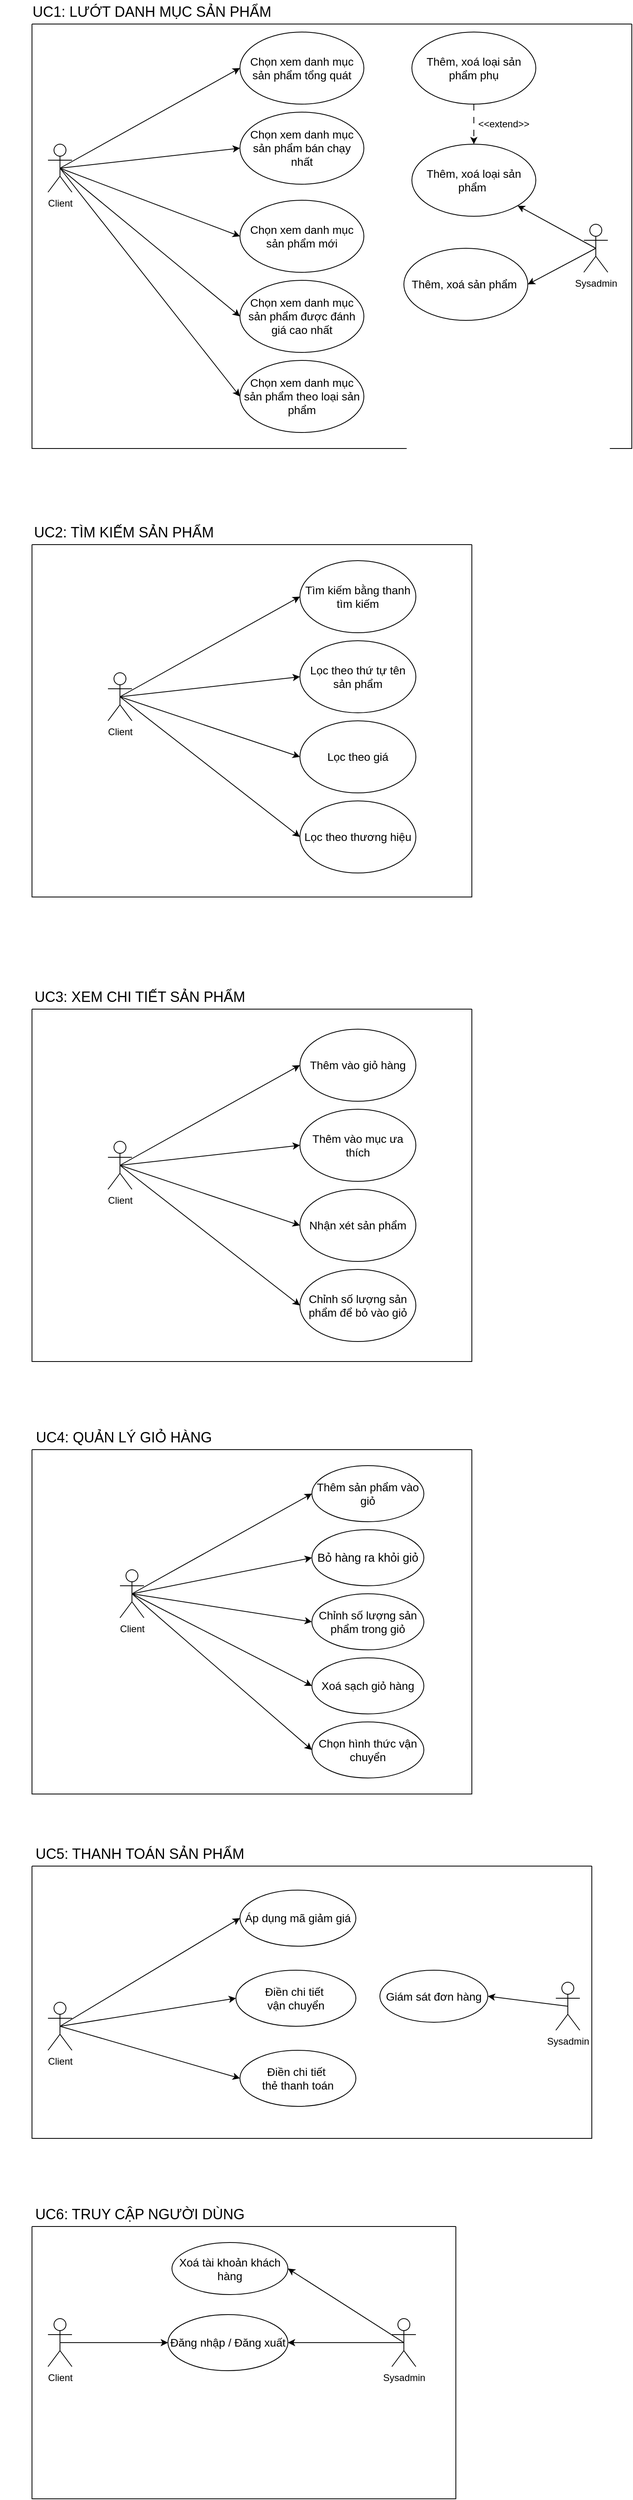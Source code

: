 <mxfile version="24.7.16">
  <diagram name="Page-1" id="LvXtny7HEHkpSI42lx_Y">
    <mxGraphModel dx="880" dy="1629" grid="1" gridSize="10" guides="1" tooltips="1" connect="1" arrows="1" fold="1" page="1" pageScale="1" pageWidth="850" pageHeight="1100" math="0" shadow="0">
      <root>
        <mxCell id="0" />
        <mxCell id="1" parent="0" />
        <mxCell id="e6VT9PuegIeBSxXCI6qS-4" value="" style="swimlane;startSize=0;" vertex="1" parent="1">
          <mxGeometry x="200" y="-100" width="750" height="530" as="geometry" />
        </mxCell>
        <mxCell id="e6VT9PuegIeBSxXCI6qS-1" value="Client" style="shape=umlActor;verticalLabelPosition=bottom;verticalAlign=top;html=1;outlineConnect=0;" vertex="1" parent="e6VT9PuegIeBSxXCI6qS-4">
          <mxGeometry x="20" y="150" width="30" height="60" as="geometry" />
        </mxCell>
        <mxCell id="e6VT9PuegIeBSxXCI6qS-5" value="&lt;font style=&quot;font-size: 14px;&quot;&gt;Chọn xem danh mục sản phẩm tổng quát&lt;/font&gt;" style="ellipse;whiteSpace=wrap;html=1;" vertex="1" parent="e6VT9PuegIeBSxXCI6qS-4">
          <mxGeometry x="260" y="10" width="155" height="90" as="geometry" />
        </mxCell>
        <mxCell id="e6VT9PuegIeBSxXCI6qS-6" value="&lt;font style=&quot;font-size: 14px;&quot;&gt;Chọn xem danh mục sản phẩm bán chạy nhất&lt;/font&gt;" style="ellipse;whiteSpace=wrap;html=1;" vertex="1" parent="e6VT9PuegIeBSxXCI6qS-4">
          <mxGeometry x="260" y="110" width="155" height="90" as="geometry" />
        </mxCell>
        <mxCell id="e6VT9PuegIeBSxXCI6qS-7" value="&lt;font style=&quot;font-size: 14px;&quot;&gt;Chọn xem danh mục sản phẩm mới&lt;/font&gt;" style="ellipse;whiteSpace=wrap;html=1;" vertex="1" parent="e6VT9PuegIeBSxXCI6qS-4">
          <mxGeometry x="260" y="220" width="155" height="90" as="geometry" />
        </mxCell>
        <mxCell id="e6VT9PuegIeBSxXCI6qS-12" value="&lt;font style=&quot;font-size: 14px;&quot;&gt;Chọn xem danh mục sản phẩm được đánh giá cao nhất&lt;/font&gt;" style="ellipse;whiteSpace=wrap;html=1;" vertex="1" parent="e6VT9PuegIeBSxXCI6qS-4">
          <mxGeometry x="260" y="320" width="155" height="90" as="geometry" />
        </mxCell>
        <mxCell id="e6VT9PuegIeBSxXCI6qS-9" value="" style="endArrow=classic;html=1;rounded=0;exitX=0.5;exitY=0.5;exitDx=0;exitDy=0;exitPerimeter=0;entryX=0;entryY=0.5;entryDx=0;entryDy=0;" edge="1" parent="e6VT9PuegIeBSxXCI6qS-4" source="e6VT9PuegIeBSxXCI6qS-1" target="e6VT9PuegIeBSxXCI6qS-5">
          <mxGeometry width="50" height="50" relative="1" as="geometry">
            <mxPoint x="200" y="180" as="sourcePoint" />
            <mxPoint x="250" y="130" as="targetPoint" />
          </mxGeometry>
        </mxCell>
        <mxCell id="e6VT9PuegIeBSxXCI6qS-10" value="" style="endArrow=classic;html=1;rounded=0;exitX=0.5;exitY=0.5;exitDx=0;exitDy=0;exitPerimeter=0;entryX=0;entryY=0.5;entryDx=0;entryDy=0;" edge="1" parent="e6VT9PuegIeBSxXCI6qS-4" source="e6VT9PuegIeBSxXCI6qS-1" target="e6VT9PuegIeBSxXCI6qS-6">
          <mxGeometry width="50" height="50" relative="1" as="geometry">
            <mxPoint x="45" y="190" as="sourcePoint" />
            <mxPoint x="270" y="80" as="targetPoint" />
          </mxGeometry>
        </mxCell>
        <mxCell id="e6VT9PuegIeBSxXCI6qS-11" value="" style="endArrow=classic;html=1;rounded=0;entryX=0;entryY=0.5;entryDx=0;entryDy=0;exitX=0.5;exitY=0.5;exitDx=0;exitDy=0;exitPerimeter=0;" edge="1" parent="e6VT9PuegIeBSxXCI6qS-4" source="e6VT9PuegIeBSxXCI6qS-1" target="e6VT9PuegIeBSxXCI6qS-7">
          <mxGeometry width="50" height="50" relative="1" as="geometry">
            <mxPoint x="45" y="190" as="sourcePoint" />
            <mxPoint x="270" y="210" as="targetPoint" />
          </mxGeometry>
        </mxCell>
        <mxCell id="e6VT9PuegIeBSxXCI6qS-13" value="" style="endArrow=classic;html=1;rounded=0;entryX=0;entryY=0.5;entryDx=0;entryDy=0;exitX=0.5;exitY=0.5;exitDx=0;exitDy=0;exitPerimeter=0;" edge="1" parent="e6VT9PuegIeBSxXCI6qS-4" source="e6VT9PuegIeBSxXCI6qS-1" target="e6VT9PuegIeBSxXCI6qS-12">
          <mxGeometry width="50" height="50" relative="1" as="geometry">
            <mxPoint x="45" y="190" as="sourcePoint" />
            <mxPoint x="260" y="355" as="targetPoint" />
          </mxGeometry>
        </mxCell>
        <mxCell id="e6VT9PuegIeBSxXCI6qS-67" value="Sysadmin" style="shape=umlActor;verticalLabelPosition=bottom;verticalAlign=top;html=1;outlineConnect=0;" vertex="1" parent="e6VT9PuegIeBSxXCI6qS-4">
          <mxGeometry x="690" y="250" width="30" height="60" as="geometry" />
        </mxCell>
        <mxCell id="e6VT9PuegIeBSxXCI6qS-68" value="&lt;font style=&quot;font-size: 14px;&quot;&gt;Chọn xem danh mục sản phẩm theo loại sản phẩm&lt;/font&gt;" style="ellipse;whiteSpace=wrap;html=1;" vertex="1" parent="e6VT9PuegIeBSxXCI6qS-4">
          <mxGeometry x="260" y="420" width="155" height="90" as="geometry" />
        </mxCell>
        <mxCell id="e6VT9PuegIeBSxXCI6qS-69" value="" style="endArrow=classic;html=1;rounded=0;exitX=0.5;exitY=0.5;exitDx=0;exitDy=0;exitPerimeter=0;entryX=0;entryY=0.5;entryDx=0;entryDy=0;" edge="1" parent="e6VT9PuegIeBSxXCI6qS-4" source="e6VT9PuegIeBSxXCI6qS-1" target="e6VT9PuegIeBSxXCI6qS-68">
          <mxGeometry width="50" height="50" relative="1" as="geometry">
            <mxPoint x="45" y="190" as="sourcePoint" />
            <mxPoint x="270" y="375" as="targetPoint" />
          </mxGeometry>
        </mxCell>
        <mxCell id="e6VT9PuegIeBSxXCI6qS-70" value="&lt;font style=&quot;font-size: 14px;&quot;&gt;Thêm, xoá loại sản phẩm&amp;nbsp;&lt;/font&gt;" style="ellipse;whiteSpace=wrap;html=1;" vertex="1" parent="e6VT9PuegIeBSxXCI6qS-4">
          <mxGeometry x="475" y="150" width="155" height="90" as="geometry" />
        </mxCell>
        <mxCell id="e6VT9PuegIeBSxXCI6qS-71" value="&lt;font style=&quot;font-size: 14px;&quot;&gt;Thêm, xoá loại sản phẩm phụ&lt;/font&gt;" style="ellipse;whiteSpace=wrap;html=1;" vertex="1" parent="e6VT9PuegIeBSxXCI6qS-4">
          <mxGeometry x="475" y="10" width="155" height="90" as="geometry" />
        </mxCell>
        <mxCell id="e6VT9PuegIeBSxXCI6qS-72" value="" style="endArrow=classic;html=1;rounded=0;exitX=0.5;exitY=1;exitDx=0;exitDy=0;entryX=0.5;entryY=0;entryDx=0;entryDy=0;dashed=1;dashPattern=8 8;" edge="1" parent="e6VT9PuegIeBSxXCI6qS-4" source="e6VT9PuegIeBSxXCI6qS-71" target="e6VT9PuegIeBSxXCI6qS-70">
          <mxGeometry width="50" height="50" relative="1" as="geometry">
            <mxPoint x="530" y="260" as="sourcePoint" />
            <mxPoint x="580" y="210" as="targetPoint" />
          </mxGeometry>
        </mxCell>
        <mxCell id="e6VT9PuegIeBSxXCI6qS-73" value="&amp;lt;&amp;lt;extend&amp;gt;&amp;gt;" style="text;html=1;align=center;verticalAlign=middle;whiteSpace=wrap;rounded=0;" vertex="1" parent="e6VT9PuegIeBSxXCI6qS-4">
          <mxGeometry x="560" y="110" width="60" height="30" as="geometry" />
        </mxCell>
        <mxCell id="e6VT9PuegIeBSxXCI6qS-74" value="" style="endArrow=classic;html=1;rounded=0;exitX=0.5;exitY=0.5;exitDx=0;exitDy=0;exitPerimeter=0;entryX=1;entryY=1;entryDx=0;entryDy=0;" edge="1" parent="e6VT9PuegIeBSxXCI6qS-4" source="e6VT9PuegIeBSxXCI6qS-67" target="e6VT9PuegIeBSxXCI6qS-70">
          <mxGeometry width="50" height="50" relative="1" as="geometry">
            <mxPoint x="520" y="280" as="sourcePoint" />
            <mxPoint x="570" y="230" as="targetPoint" />
          </mxGeometry>
        </mxCell>
        <mxCell id="e6VT9PuegIeBSxXCI6qS-75" value="&lt;font style=&quot;font-size: 14px;&quot;&gt;Thêm, xoá sản phẩm&amp;nbsp;&lt;/font&gt;" style="ellipse;whiteSpace=wrap;html=1;" vertex="1" parent="e6VT9PuegIeBSxXCI6qS-4">
          <mxGeometry x="465" y="280" width="155" height="90" as="geometry" />
        </mxCell>
        <mxCell id="e6VT9PuegIeBSxXCI6qS-76" value="" style="endArrow=classic;html=1;rounded=0;exitX=0.5;exitY=0.5;exitDx=0;exitDy=0;exitPerimeter=0;entryX=1;entryY=0.5;entryDx=0;entryDy=0;" edge="1" parent="e6VT9PuegIeBSxXCI6qS-4" source="e6VT9PuegIeBSxXCI6qS-67" target="e6VT9PuegIeBSxXCI6qS-75">
          <mxGeometry width="50" height="50" relative="1" as="geometry">
            <mxPoint x="875" y="240" as="sourcePoint" />
            <mxPoint x="792" y="197" as="targetPoint" />
          </mxGeometry>
        </mxCell>
        <mxCell id="e6VT9PuegIeBSxXCI6qS-14" value="&lt;font style=&quot;font-size: 18px;&quot;&gt;UC1: LƯỚT DANH MỤC SẢN PHẨM&lt;/font&gt;" style="text;html=1;align=center;verticalAlign=middle;whiteSpace=wrap;rounded=0;" vertex="1" parent="1">
          <mxGeometry x="160" y="-130" width="380" height="30" as="geometry" />
        </mxCell>
        <mxCell id="e6VT9PuegIeBSxXCI6qS-15" value="" style="swimlane;startSize=0;" vertex="1" parent="1">
          <mxGeometry x="200" y="550" width="550" height="440" as="geometry" />
        </mxCell>
        <mxCell id="e6VT9PuegIeBSxXCI6qS-16" value="Client" style="shape=umlActor;verticalLabelPosition=bottom;verticalAlign=top;html=1;outlineConnect=0;" vertex="1" parent="e6VT9PuegIeBSxXCI6qS-15">
          <mxGeometry x="95" y="160" width="30" height="60" as="geometry" />
        </mxCell>
        <mxCell id="e6VT9PuegIeBSxXCI6qS-17" value="&lt;font style=&quot;font-size: 14px;&quot;&gt;Tìm kiếm bằng thanh tìm kiếm&lt;/font&gt;" style="ellipse;whiteSpace=wrap;html=1;" vertex="1" parent="e6VT9PuegIeBSxXCI6qS-15">
          <mxGeometry x="335" y="20" width="145" height="90" as="geometry" />
        </mxCell>
        <mxCell id="e6VT9PuegIeBSxXCI6qS-18" value="&lt;font style=&quot;font-size: 14px;&quot;&gt;Lọc theo thứ tự tên sản phẩm&lt;/font&gt;" style="ellipse;whiteSpace=wrap;html=1;" vertex="1" parent="e6VT9PuegIeBSxXCI6qS-15">
          <mxGeometry x="335" y="120" width="145" height="90" as="geometry" />
        </mxCell>
        <mxCell id="e6VT9PuegIeBSxXCI6qS-19" value="&lt;br&gt;&lt;span style=&quot;color: rgb(0, 0, 0); font-family: Helvetica; font-size: 14px; font-style: normal; font-variant-ligatures: normal; font-variant-caps: normal; font-weight: 400; letter-spacing: normal; orphans: 2; text-align: center; text-indent: 0px; text-transform: none; widows: 2; word-spacing: 0px; -webkit-text-stroke-width: 0px; white-space: normal; background-color: rgb(251, 251, 251); text-decoration-thickness: initial; text-decoration-style: initial; text-decoration-color: initial; display: inline !important; float: none;&quot;&gt;Lọc theo giá&lt;/span&gt;&lt;div&gt;&lt;br/&gt;&lt;/div&gt;" style="ellipse;whiteSpace=wrap;html=1;" vertex="1" parent="e6VT9PuegIeBSxXCI6qS-15">
          <mxGeometry x="335" y="220" width="145" height="90" as="geometry" />
        </mxCell>
        <mxCell id="e6VT9PuegIeBSxXCI6qS-20" value="&lt;br&gt;&lt;span style=&quot;font-size: 14px;&quot;&gt;Lọc theo thương hiệu&lt;/span&gt;&lt;div&gt;&lt;br&gt;&lt;/div&gt;" style="ellipse;whiteSpace=wrap;html=1;" vertex="1" parent="e6VT9PuegIeBSxXCI6qS-15">
          <mxGeometry x="335" y="320" width="145" height="90" as="geometry" />
        </mxCell>
        <mxCell id="e6VT9PuegIeBSxXCI6qS-21" value="" style="endArrow=classic;html=1;rounded=0;exitX=0.5;exitY=0.5;exitDx=0;exitDy=0;exitPerimeter=0;entryX=0;entryY=0.5;entryDx=0;entryDy=0;" edge="1" parent="e6VT9PuegIeBSxXCI6qS-15" source="e6VT9PuegIeBSxXCI6qS-16" target="e6VT9PuegIeBSxXCI6qS-17">
          <mxGeometry width="50" height="50" relative="1" as="geometry">
            <mxPoint x="275" y="190" as="sourcePoint" />
            <mxPoint x="325" y="140" as="targetPoint" />
          </mxGeometry>
        </mxCell>
        <mxCell id="e6VT9PuegIeBSxXCI6qS-22" value="" style="endArrow=classic;html=1;rounded=0;exitX=0.5;exitY=0.5;exitDx=0;exitDy=0;exitPerimeter=0;entryX=0;entryY=0.5;entryDx=0;entryDy=0;" edge="1" parent="e6VT9PuegIeBSxXCI6qS-15" source="e6VT9PuegIeBSxXCI6qS-16" target="e6VT9PuegIeBSxXCI6qS-18">
          <mxGeometry width="50" height="50" relative="1" as="geometry">
            <mxPoint x="120" y="200" as="sourcePoint" />
            <mxPoint x="345" y="90" as="targetPoint" />
          </mxGeometry>
        </mxCell>
        <mxCell id="e6VT9PuegIeBSxXCI6qS-23" value="" style="endArrow=classic;html=1;rounded=0;entryX=0;entryY=0.5;entryDx=0;entryDy=0;exitX=0.5;exitY=0.5;exitDx=0;exitDy=0;exitPerimeter=0;" edge="1" parent="e6VT9PuegIeBSxXCI6qS-15" source="e6VT9PuegIeBSxXCI6qS-16" target="e6VT9PuegIeBSxXCI6qS-19">
          <mxGeometry width="50" height="50" relative="1" as="geometry">
            <mxPoint x="120" y="200" as="sourcePoint" />
            <mxPoint x="345" y="220" as="targetPoint" />
          </mxGeometry>
        </mxCell>
        <mxCell id="e6VT9PuegIeBSxXCI6qS-24" value="" style="endArrow=classic;html=1;rounded=0;entryX=0;entryY=0.5;entryDx=0;entryDy=0;exitX=0.5;exitY=0.5;exitDx=0;exitDy=0;exitPerimeter=0;" edge="1" parent="e6VT9PuegIeBSxXCI6qS-15" source="e6VT9PuegIeBSxXCI6qS-16" target="e6VT9PuegIeBSxXCI6qS-20">
          <mxGeometry width="50" height="50" relative="1" as="geometry">
            <mxPoint x="120" y="200" as="sourcePoint" />
            <mxPoint x="345" y="280" as="targetPoint" />
          </mxGeometry>
        </mxCell>
        <mxCell id="e6VT9PuegIeBSxXCI6qS-25" value="&lt;font style=&quot;font-size: 18px;&quot;&gt;UC2: TÌM KIẾM SẢN PHẨM&lt;/font&gt;" style="text;html=1;align=center;verticalAlign=middle;whiteSpace=wrap;rounded=0;" vertex="1" parent="1">
          <mxGeometry x="180" y="520" width="270" height="30" as="geometry" />
        </mxCell>
        <mxCell id="e6VT9PuegIeBSxXCI6qS-26" value="" style="swimlane;startSize=0;" vertex="1" parent="1">
          <mxGeometry x="200" y="1680" width="550" height="430" as="geometry" />
        </mxCell>
        <mxCell id="e6VT9PuegIeBSxXCI6qS-27" value="Client" style="shape=umlActor;verticalLabelPosition=bottom;verticalAlign=top;html=1;outlineConnect=0;" vertex="1" parent="e6VT9PuegIeBSxXCI6qS-26">
          <mxGeometry x="110" y="150" width="30" height="60" as="geometry" />
        </mxCell>
        <mxCell id="e6VT9PuegIeBSxXCI6qS-28" value="&lt;font style=&quot;font-size: 14px;&quot;&gt;Thêm sản phẩm vào giỏ&lt;/font&gt;" style="ellipse;whiteSpace=wrap;html=1;" vertex="1" parent="e6VT9PuegIeBSxXCI6qS-26">
          <mxGeometry x="350" y="20" width="140" height="70" as="geometry" />
        </mxCell>
        <mxCell id="e6VT9PuegIeBSxXCI6qS-29" value="&lt;span id=&quot;docs-internal-guid-1b1d951b-7fff-7fb7-a342-1d628ba46eca&quot;&gt;&lt;span style=&quot;font-size: 11pt; font-family: Arial, sans-serif; background-color: transparent; font-variant-numeric: normal; font-variant-east-asian: normal; font-variant-alternates: normal; font-variant-position: normal; vertical-align: baseline; white-space-collapse: preserve;&quot;&gt;Bỏ hàng ra khỏi giỏ&lt;/span&gt;&lt;/span&gt;" style="ellipse;whiteSpace=wrap;html=1;" vertex="1" parent="e6VT9PuegIeBSxXCI6qS-26">
          <mxGeometry x="350" y="100" width="140" height="70" as="geometry" />
        </mxCell>
        <mxCell id="e6VT9PuegIeBSxXCI6qS-31" value="&lt;font style=&quot;font-size: 14px;&quot;&gt;Chỉnh số lượng sản phẩm trong giỏ&lt;/font&gt;" style="ellipse;whiteSpace=wrap;html=1;" vertex="1" parent="e6VT9PuegIeBSxXCI6qS-26">
          <mxGeometry x="350" y="180" width="140" height="70" as="geometry" />
        </mxCell>
        <mxCell id="e6VT9PuegIeBSxXCI6qS-32" value="" style="endArrow=classic;html=1;rounded=0;exitX=0.5;exitY=0.5;exitDx=0;exitDy=0;exitPerimeter=0;entryX=0;entryY=0.5;entryDx=0;entryDy=0;" edge="1" parent="e6VT9PuegIeBSxXCI6qS-26" source="e6VT9PuegIeBSxXCI6qS-27" target="e6VT9PuegIeBSxXCI6qS-28">
          <mxGeometry width="50" height="50" relative="1" as="geometry">
            <mxPoint x="290" y="180" as="sourcePoint" />
            <mxPoint x="340" y="130" as="targetPoint" />
          </mxGeometry>
        </mxCell>
        <mxCell id="e6VT9PuegIeBSxXCI6qS-33" value="" style="endArrow=classic;html=1;rounded=0;exitX=0.5;exitY=0.5;exitDx=0;exitDy=0;exitPerimeter=0;entryX=0;entryY=0.5;entryDx=0;entryDy=0;" edge="1" parent="e6VT9PuegIeBSxXCI6qS-26" source="e6VT9PuegIeBSxXCI6qS-27" target="e6VT9PuegIeBSxXCI6qS-29">
          <mxGeometry width="50" height="50" relative="1" as="geometry">
            <mxPoint x="135" y="190" as="sourcePoint" />
            <mxPoint x="360" y="80" as="targetPoint" />
          </mxGeometry>
        </mxCell>
        <mxCell id="e6VT9PuegIeBSxXCI6qS-35" value="" style="endArrow=classic;html=1;rounded=0;entryX=0;entryY=0.5;entryDx=0;entryDy=0;exitX=0.5;exitY=0.5;exitDx=0;exitDy=0;exitPerimeter=0;" edge="1" parent="e6VT9PuegIeBSxXCI6qS-26" source="e6VT9PuegIeBSxXCI6qS-27" target="e6VT9PuegIeBSxXCI6qS-31">
          <mxGeometry width="50" height="50" relative="1" as="geometry">
            <mxPoint x="135" y="190" as="sourcePoint" />
            <mxPoint x="360" y="270" as="targetPoint" />
          </mxGeometry>
        </mxCell>
        <mxCell id="e6VT9PuegIeBSxXCI6qS-59" value="&lt;font style=&quot;font-size: 14px;&quot;&gt;Xoá sạch giỏ hàng&lt;/font&gt;" style="ellipse;whiteSpace=wrap;html=1;" vertex="1" parent="e6VT9PuegIeBSxXCI6qS-26">
          <mxGeometry x="350" y="260" width="140" height="70" as="geometry" />
        </mxCell>
        <mxCell id="e6VT9PuegIeBSxXCI6qS-60" value="" style="endArrow=classic;html=1;rounded=0;entryX=0;entryY=0.5;entryDx=0;entryDy=0;exitX=0.5;exitY=0.5;exitDx=0;exitDy=0;exitPerimeter=0;" edge="1" parent="e6VT9PuegIeBSxXCI6qS-26" source="e6VT9PuegIeBSxXCI6qS-27" target="e6VT9PuegIeBSxXCI6qS-59">
          <mxGeometry width="50" height="50" relative="1" as="geometry">
            <mxPoint x="135" y="190" as="sourcePoint" />
            <mxPoint x="360" y="280" as="targetPoint" />
          </mxGeometry>
        </mxCell>
        <mxCell id="e6VT9PuegIeBSxXCI6qS-61" value="&lt;font style=&quot;font-size: 14px;&quot;&gt;Chọn hình thức vận chuyển&lt;/font&gt;" style="ellipse;whiteSpace=wrap;html=1;" vertex="1" parent="e6VT9PuegIeBSxXCI6qS-26">
          <mxGeometry x="350" y="340" width="140" height="70" as="geometry" />
        </mxCell>
        <mxCell id="e6VT9PuegIeBSxXCI6qS-62" value="" style="endArrow=classic;html=1;rounded=0;entryX=0;entryY=0.5;entryDx=0;entryDy=0;exitX=0.5;exitY=0.5;exitDx=0;exitDy=0;exitPerimeter=0;" edge="1" parent="e6VT9PuegIeBSxXCI6qS-26" source="e6VT9PuegIeBSxXCI6qS-27" target="e6VT9PuegIeBSxXCI6qS-61">
          <mxGeometry width="50" height="50" relative="1" as="geometry">
            <mxPoint x="135" y="190" as="sourcePoint" />
            <mxPoint x="360" y="390" as="targetPoint" />
          </mxGeometry>
        </mxCell>
        <mxCell id="e6VT9PuegIeBSxXCI6qS-36" value="&lt;font style=&quot;font-size: 18px;&quot;&gt;UC4: QUẢN LÝ GIỎ HÀNG&lt;/font&gt;" style="text;html=1;align=center;verticalAlign=middle;whiteSpace=wrap;rounded=0;" vertex="1" parent="1">
          <mxGeometry x="180" y="1650" width="270" height="30" as="geometry" />
        </mxCell>
        <mxCell id="e6VT9PuegIeBSxXCI6qS-37" value="" style="swimlane;startSize=0;" vertex="1" parent="1">
          <mxGeometry x="200" y="1130" width="550" height="440" as="geometry" />
        </mxCell>
        <mxCell id="e6VT9PuegIeBSxXCI6qS-38" value="Client" style="shape=umlActor;verticalLabelPosition=bottom;verticalAlign=top;html=1;outlineConnect=0;" vertex="1" parent="e6VT9PuegIeBSxXCI6qS-37">
          <mxGeometry x="95" y="165" width="30" height="60" as="geometry" />
        </mxCell>
        <mxCell id="e6VT9PuegIeBSxXCI6qS-39" value="&lt;font style=&quot;font-size: 14px;&quot;&gt;Thêm vào giỏ hàng&lt;/font&gt;" style="ellipse;whiteSpace=wrap;html=1;" vertex="1" parent="e6VT9PuegIeBSxXCI6qS-37">
          <mxGeometry x="335" y="25" width="145" height="90" as="geometry" />
        </mxCell>
        <mxCell id="e6VT9PuegIeBSxXCI6qS-40" value="&lt;font style=&quot;font-size: 14px;&quot;&gt;Thêm vào mục ưa thích&lt;/font&gt;" style="ellipse;whiteSpace=wrap;html=1;" vertex="1" parent="e6VT9PuegIeBSxXCI6qS-37">
          <mxGeometry x="335" y="125" width="145" height="90" as="geometry" />
        </mxCell>
        <mxCell id="e6VT9PuegIeBSxXCI6qS-41" value="&lt;div&gt;&lt;font style=&quot;font-size: 14px;&quot;&gt;Nhận xét sản phẩm&lt;/font&gt;&lt;/div&gt;" style="ellipse;whiteSpace=wrap;html=1;" vertex="1" parent="e6VT9PuegIeBSxXCI6qS-37">
          <mxGeometry x="335" y="225" width="145" height="90" as="geometry" />
        </mxCell>
        <mxCell id="e6VT9PuegIeBSxXCI6qS-43" value="" style="endArrow=classic;html=1;rounded=0;exitX=0.5;exitY=0.5;exitDx=0;exitDy=0;exitPerimeter=0;entryX=0;entryY=0.5;entryDx=0;entryDy=0;" edge="1" parent="e6VT9PuegIeBSxXCI6qS-37" source="e6VT9PuegIeBSxXCI6qS-38" target="e6VT9PuegIeBSxXCI6qS-39">
          <mxGeometry width="50" height="50" relative="1" as="geometry">
            <mxPoint x="275" y="195" as="sourcePoint" />
            <mxPoint x="325" y="145" as="targetPoint" />
          </mxGeometry>
        </mxCell>
        <mxCell id="e6VT9PuegIeBSxXCI6qS-44" value="" style="endArrow=classic;html=1;rounded=0;exitX=0.5;exitY=0.5;exitDx=0;exitDy=0;exitPerimeter=0;entryX=0;entryY=0.5;entryDx=0;entryDy=0;" edge="1" parent="e6VT9PuegIeBSxXCI6qS-37" source="e6VT9PuegIeBSxXCI6qS-38" target="e6VT9PuegIeBSxXCI6qS-40">
          <mxGeometry width="50" height="50" relative="1" as="geometry">
            <mxPoint x="120" y="205" as="sourcePoint" />
            <mxPoint x="345" y="95" as="targetPoint" />
          </mxGeometry>
        </mxCell>
        <mxCell id="e6VT9PuegIeBSxXCI6qS-45" value="" style="endArrow=classic;html=1;rounded=0;entryX=0;entryY=0.5;entryDx=0;entryDy=0;exitX=0.5;exitY=0.5;exitDx=0;exitDy=0;exitPerimeter=0;" edge="1" parent="e6VT9PuegIeBSxXCI6qS-37" source="e6VT9PuegIeBSxXCI6qS-38" target="e6VT9PuegIeBSxXCI6qS-41">
          <mxGeometry width="50" height="50" relative="1" as="geometry">
            <mxPoint x="120" y="205" as="sourcePoint" />
            <mxPoint x="345" y="225" as="targetPoint" />
          </mxGeometry>
        </mxCell>
        <mxCell id="e6VT9PuegIeBSxXCI6qS-48" value="&lt;div&gt;&lt;font style=&quot;font-size: 14px;&quot;&gt;Chỉnh số lượng sản phẩm để bỏ vào giỏ&lt;/font&gt;&lt;/div&gt;" style="ellipse;whiteSpace=wrap;html=1;" vertex="1" parent="e6VT9PuegIeBSxXCI6qS-37">
          <mxGeometry x="335" y="325" width="145" height="90" as="geometry" />
        </mxCell>
        <mxCell id="e6VT9PuegIeBSxXCI6qS-49" value="" style="endArrow=classic;html=1;rounded=0;entryX=0;entryY=0.5;entryDx=0;entryDy=0;exitX=0.5;exitY=0.5;exitDx=0;exitDy=0;exitPerimeter=0;" edge="1" parent="e6VT9PuegIeBSxXCI6qS-37" source="e6VT9PuegIeBSxXCI6qS-38" target="e6VT9PuegIeBSxXCI6qS-48">
          <mxGeometry width="50" height="50" relative="1" as="geometry">
            <mxPoint x="120" y="205" as="sourcePoint" />
            <mxPoint x="345" y="280" as="targetPoint" />
          </mxGeometry>
        </mxCell>
        <mxCell id="e6VT9PuegIeBSxXCI6qS-47" value="&lt;font style=&quot;font-size: 18px;&quot;&gt;UC3: XEM CHI TIẾT SẢN PHẨM&lt;/font&gt;" style="text;html=1;align=center;verticalAlign=middle;whiteSpace=wrap;rounded=0;" vertex="1" parent="1">
          <mxGeometry x="200" y="1100" width="270" height="30" as="geometry" />
        </mxCell>
        <mxCell id="e6VT9PuegIeBSxXCI6qS-50" value="" style="swimlane;startSize=0;" vertex="1" parent="1">
          <mxGeometry x="200" y="2200" width="700" height="340" as="geometry" />
        </mxCell>
        <mxCell id="e6VT9PuegIeBSxXCI6qS-51" value="Client" style="shape=umlActor;verticalLabelPosition=bottom;verticalAlign=top;html=1;outlineConnect=0;" vertex="1" parent="e6VT9PuegIeBSxXCI6qS-50">
          <mxGeometry x="20" y="170" width="30" height="60" as="geometry" />
        </mxCell>
        <mxCell id="e6VT9PuegIeBSxXCI6qS-52" value="&lt;font style=&quot;font-size: 14px;&quot;&gt;Áp dụng mã giảm giá&lt;/font&gt;" style="ellipse;whiteSpace=wrap;html=1;" vertex="1" parent="e6VT9PuegIeBSxXCI6qS-50">
          <mxGeometry x="260" y="30" width="145" height="70" as="geometry" />
        </mxCell>
        <mxCell id="e6VT9PuegIeBSxXCI6qS-53" value="&lt;font style=&quot;font-size: 14px;&quot;&gt;Điền chi tiết&amp;nbsp;&lt;/font&gt;&lt;div&gt;&lt;font style=&quot;font-size: 14px;&quot;&gt;vận chuyển&lt;/font&gt;&lt;/div&gt;" style="ellipse;whiteSpace=wrap;html=1;" vertex="1" parent="e6VT9PuegIeBSxXCI6qS-50">
          <mxGeometry x="255" y="130" width="150" height="70" as="geometry" />
        </mxCell>
        <mxCell id="e6VT9PuegIeBSxXCI6qS-55" value="" style="endArrow=classic;html=1;rounded=0;exitX=0.5;exitY=0.5;exitDx=0;exitDy=0;exitPerimeter=0;entryX=0;entryY=0.5;entryDx=0;entryDy=0;" edge="1" parent="e6VT9PuegIeBSxXCI6qS-50" source="e6VT9PuegIeBSxXCI6qS-51" target="e6VT9PuegIeBSxXCI6qS-52">
          <mxGeometry width="50" height="50" relative="1" as="geometry">
            <mxPoint x="200" y="200" as="sourcePoint" />
            <mxPoint x="250" y="150" as="targetPoint" />
          </mxGeometry>
        </mxCell>
        <mxCell id="e6VT9PuegIeBSxXCI6qS-56" value="" style="endArrow=classic;html=1;rounded=0;exitX=0.5;exitY=0.5;exitDx=0;exitDy=0;exitPerimeter=0;entryX=0;entryY=0.5;entryDx=0;entryDy=0;" edge="1" parent="e6VT9PuegIeBSxXCI6qS-50" source="e6VT9PuegIeBSxXCI6qS-51" target="e6VT9PuegIeBSxXCI6qS-53">
          <mxGeometry width="50" height="50" relative="1" as="geometry">
            <mxPoint x="45" y="210" as="sourcePoint" />
            <mxPoint x="270" y="100" as="targetPoint" />
          </mxGeometry>
        </mxCell>
        <mxCell id="e6VT9PuegIeBSxXCI6qS-63" value="&lt;font style=&quot;font-size: 14px;&quot;&gt;Điền chi tiết&amp;nbsp;&lt;/font&gt;&lt;div&gt;&lt;span style=&quot;font-size: 14px;&quot;&gt;thẻ thanh toán&lt;/span&gt;&lt;/div&gt;" style="ellipse;whiteSpace=wrap;html=1;" vertex="1" parent="e6VT9PuegIeBSxXCI6qS-50">
          <mxGeometry x="260" y="230" width="145" height="70" as="geometry" />
        </mxCell>
        <mxCell id="e6VT9PuegIeBSxXCI6qS-64" value="" style="endArrow=classic;html=1;rounded=0;exitX=0.5;exitY=0.5;exitDx=0;exitDy=0;exitPerimeter=0;entryX=0;entryY=0.5;entryDx=0;entryDy=0;" edge="1" parent="e6VT9PuegIeBSxXCI6qS-50" source="e6VT9PuegIeBSxXCI6qS-51" target="e6VT9PuegIeBSxXCI6qS-63">
          <mxGeometry width="50" height="50" relative="1" as="geometry">
            <mxPoint x="45" y="210" as="sourcePoint" />
            <mxPoint x="270" y="220" as="targetPoint" />
          </mxGeometry>
        </mxCell>
        <mxCell id="e6VT9PuegIeBSxXCI6qS-77" value="Sysadmin" style="shape=umlActor;verticalLabelPosition=bottom;verticalAlign=top;html=1;outlineConnect=0;" vertex="1" parent="e6VT9PuegIeBSxXCI6qS-50">
          <mxGeometry x="655" y="145" width="30" height="60" as="geometry" />
        </mxCell>
        <mxCell id="e6VT9PuegIeBSxXCI6qS-78" value="&lt;span style=&quot;font-size: 14px;&quot;&gt;Giám sát đơn hàng&lt;/span&gt;" style="ellipse;whiteSpace=wrap;html=1;" vertex="1" parent="e6VT9PuegIeBSxXCI6qS-50">
          <mxGeometry x="435" y="130" width="135" height="65" as="geometry" />
        </mxCell>
        <mxCell id="e6VT9PuegIeBSxXCI6qS-79" value="" style="endArrow=classic;html=1;rounded=0;exitX=0.5;exitY=0.5;exitDx=0;exitDy=0;exitPerimeter=0;entryX=1;entryY=0.5;entryDx=0;entryDy=0;" edge="1" parent="e6VT9PuegIeBSxXCI6qS-50" source="e6VT9PuegIeBSxXCI6qS-77" target="e6VT9PuegIeBSxXCI6qS-78">
          <mxGeometry width="50" height="50" relative="1" as="geometry">
            <mxPoint x="-45" y="185" as="sourcePoint" />
            <mxPoint x="180" y="195" as="targetPoint" />
          </mxGeometry>
        </mxCell>
        <mxCell id="e6VT9PuegIeBSxXCI6qS-58" value="&lt;font style=&quot;font-size: 18px;&quot;&gt;UC5: THANH TOÁN SẢN PHẨM&lt;/font&gt;" style="text;html=1;align=center;verticalAlign=middle;whiteSpace=wrap;rounded=0;" vertex="1" parent="1">
          <mxGeometry x="200" y="2170" width="270" height="30" as="geometry" />
        </mxCell>
        <mxCell id="e6VT9PuegIeBSxXCI6qS-93" value="" style="swimlane;startSize=0;" vertex="1" parent="1">
          <mxGeometry x="200" y="2650" width="530" height="340" as="geometry" />
        </mxCell>
        <mxCell id="e6VT9PuegIeBSxXCI6qS-94" value="Client" style="shape=umlActor;verticalLabelPosition=bottom;verticalAlign=top;html=1;outlineConnect=0;" vertex="1" parent="e6VT9PuegIeBSxXCI6qS-93">
          <mxGeometry x="20" y="115" width="30" height="60" as="geometry" />
        </mxCell>
        <mxCell id="e6VT9PuegIeBSxXCI6qS-96" value="&lt;span style=&quot;font-size: 14px;&quot;&gt;Đăng nhập / Đăng xuất&lt;/span&gt;" style="ellipse;whiteSpace=wrap;html=1;" vertex="1" parent="e6VT9PuegIeBSxXCI6qS-93">
          <mxGeometry x="170" y="110" width="150" height="70" as="geometry" />
        </mxCell>
        <mxCell id="e6VT9PuegIeBSxXCI6qS-98" value="" style="endArrow=classic;html=1;rounded=0;exitX=0.5;exitY=0.5;exitDx=0;exitDy=0;exitPerimeter=0;entryX=0;entryY=0.5;entryDx=0;entryDy=0;" edge="1" parent="e6VT9PuegIeBSxXCI6qS-93" source="e6VT9PuegIeBSxXCI6qS-94" target="e6VT9PuegIeBSxXCI6qS-96">
          <mxGeometry width="50" height="50" relative="1" as="geometry">
            <mxPoint x="45" y="210" as="sourcePoint" />
            <mxPoint x="270" y="100" as="targetPoint" />
          </mxGeometry>
        </mxCell>
        <mxCell id="e6VT9PuegIeBSxXCI6qS-101" value="Sysadmin" style="shape=umlActor;verticalLabelPosition=bottom;verticalAlign=top;html=1;outlineConnect=0;" vertex="1" parent="e6VT9PuegIeBSxXCI6qS-93">
          <mxGeometry x="450" y="115" width="30" height="60" as="geometry" />
        </mxCell>
        <mxCell id="e6VT9PuegIeBSxXCI6qS-102" value="&lt;span style=&quot;font-size: 14px;&quot;&gt;Xoá tài khoản khách hàng&lt;/span&gt;" style="ellipse;whiteSpace=wrap;html=1;" vertex="1" parent="e6VT9PuegIeBSxXCI6qS-93">
          <mxGeometry x="175" y="20" width="145" height="65" as="geometry" />
        </mxCell>
        <mxCell id="e6VT9PuegIeBSxXCI6qS-103" value="" style="endArrow=classic;html=1;rounded=0;exitX=0.5;exitY=0.5;exitDx=0;exitDy=0;exitPerimeter=0;entryX=1;entryY=0.5;entryDx=0;entryDy=0;" edge="1" parent="e6VT9PuegIeBSxXCI6qS-93" source="e6VT9PuegIeBSxXCI6qS-101" target="e6VT9PuegIeBSxXCI6qS-102">
          <mxGeometry width="50" height="50" relative="1" as="geometry">
            <mxPoint x="-45" y="185" as="sourcePoint" />
            <mxPoint x="180" y="195" as="targetPoint" />
          </mxGeometry>
        </mxCell>
        <mxCell id="e6VT9PuegIeBSxXCI6qS-105" value="" style="endArrow=classic;html=1;rounded=0;entryX=1;entryY=0.5;entryDx=0;entryDy=0;exitX=0.5;exitY=0.5;exitDx=0;exitDy=0;exitPerimeter=0;" edge="1" parent="e6VT9PuegIeBSxXCI6qS-93" source="e6VT9PuegIeBSxXCI6qS-101" target="e6VT9PuegIeBSxXCI6qS-96">
          <mxGeometry width="50" height="50" relative="1" as="geometry">
            <mxPoint x="45" y="155" as="sourcePoint" />
            <mxPoint x="270" y="155" as="targetPoint" />
          </mxGeometry>
        </mxCell>
        <mxCell id="e6VT9PuegIeBSxXCI6qS-104" value="&lt;font style=&quot;font-size: 18px;&quot;&gt;UC6: TRUY CẬP NGƯỜI DÙNG&lt;/font&gt;" style="text;html=1;align=center;verticalAlign=middle;whiteSpace=wrap;rounded=0;" vertex="1" parent="1">
          <mxGeometry x="200" y="2620" width="270" height="30" as="geometry" />
        </mxCell>
      </root>
    </mxGraphModel>
  </diagram>
</mxfile>
